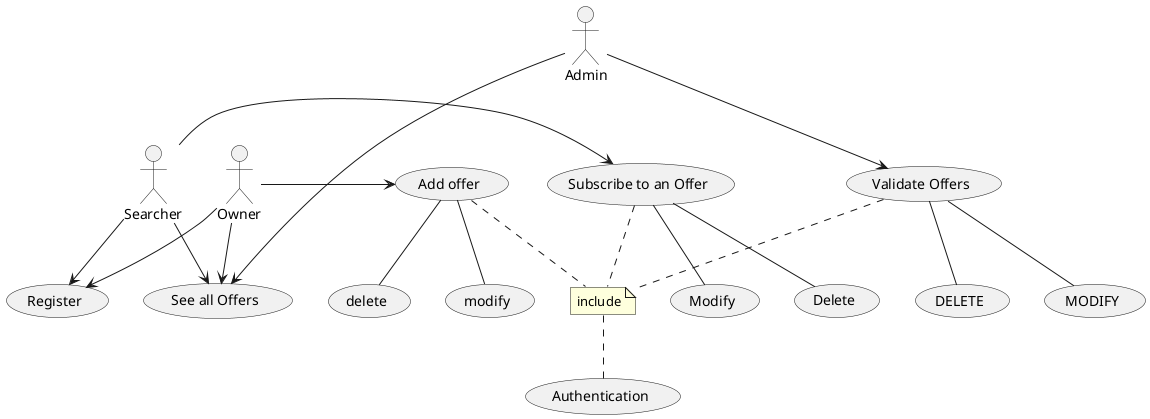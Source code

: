 @startuml
Searcher --> (Register)
Owner --> (Register)
Owner -> (Add offer)
(Add offer) -- (modify)
(Add offer) -- (delete)
Searcher -> (Subscribe to an Offer)
(Subscribe to an Offer) -- (Modify)
(Subscribe to an Offer) -- (Delete)
Owner --> (See all Offers)
Searcher --> (See all Offers)
Admin --> (See all Offers)
Admin --> (Validate Offers)
(Validate Offers) -- (MODIFY)
(Validate Offers) -- (DELETE)

note "include" as N

(Validate Offers) .. N

(Add offer)  .. N

(Subscribe to an Offer) .. N

N .. (Authentication)

@enduml
